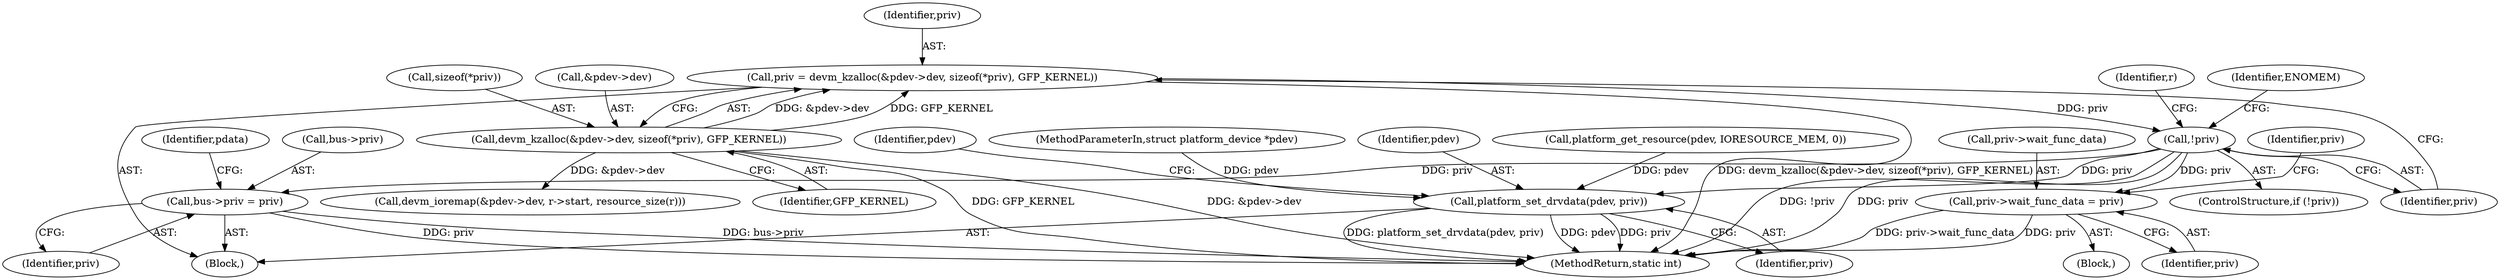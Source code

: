 digraph "0_linux_297a6961ffb8ff4dc66c9fbf53b924bd1dda05d5@pointer" {
"1000124" [label="(Call,priv = devm_kzalloc(&pdev->dev, sizeof(*priv), GFP_KERNEL))"];
"1000126" [label="(Call,devm_kzalloc(&pdev->dev, sizeof(*priv), GFP_KERNEL))"];
"1000136" [label="(Call,!priv)"];
"1000200" [label="(Call,bus->priv = priv)"];
"1000243" [label="(Call,priv->wait_func_data = priv)"];
"1000303" [label="(Call,platform_set_drvdata(pdev, priv))"];
"1000322" [label="(MethodReturn,static int)"];
"1000143" [label="(Call,platform_get_resource(pdev, IORESOURCE_MEM, 0))"];
"1000142" [label="(Identifier,r)"];
"1000305" [label="(Identifier,priv)"];
"1000303" [label="(Call,platform_set_drvdata(pdev, priv))"];
"1000206" [label="(Identifier,pdata)"];
"1000309" [label="(Identifier,pdev)"];
"1000136" [label="(Call,!priv)"];
"1000247" [label="(Identifier,priv)"];
"1000140" [label="(Identifier,ENOMEM)"];
"1000244" [label="(Call,priv->wait_func_data)"];
"1000131" [label="(Call,sizeof(*priv))"];
"1000134" [label="(Identifier,GFP_KERNEL)"];
"1000103" [label="(Block,)"];
"1000102" [label="(MethodParameterIn,struct platform_device *pdev)"];
"1000135" [label="(ControlStructure,if (!priv))"];
"1000204" [label="(Identifier,priv)"];
"1000137" [label="(Identifier,priv)"];
"1000243" [label="(Call,priv->wait_func_data = priv)"];
"1000125" [label="(Identifier,priv)"];
"1000157" [label="(Call,devm_ioremap(&pdev->dev, r->start, resource_size(r)))"];
"1000200" [label="(Call,bus->priv = priv)"];
"1000304" [label="(Identifier,pdev)"];
"1000250" [label="(Identifier,priv)"];
"1000126" [label="(Call,devm_kzalloc(&pdev->dev, sizeof(*priv), GFP_KERNEL))"];
"1000124" [label="(Call,priv = devm_kzalloc(&pdev->dev, sizeof(*priv), GFP_KERNEL))"];
"1000237" [label="(Block,)"];
"1000127" [label="(Call,&pdev->dev)"];
"1000201" [label="(Call,bus->priv)"];
"1000124" -> "1000103"  [label="AST: "];
"1000124" -> "1000126"  [label="CFG: "];
"1000125" -> "1000124"  [label="AST: "];
"1000126" -> "1000124"  [label="AST: "];
"1000137" -> "1000124"  [label="CFG: "];
"1000124" -> "1000322"  [label="DDG: devm_kzalloc(&pdev->dev, sizeof(*priv), GFP_KERNEL)"];
"1000126" -> "1000124"  [label="DDG: &pdev->dev"];
"1000126" -> "1000124"  [label="DDG: GFP_KERNEL"];
"1000124" -> "1000136"  [label="DDG: priv"];
"1000126" -> "1000134"  [label="CFG: "];
"1000127" -> "1000126"  [label="AST: "];
"1000131" -> "1000126"  [label="AST: "];
"1000134" -> "1000126"  [label="AST: "];
"1000126" -> "1000322"  [label="DDG: GFP_KERNEL"];
"1000126" -> "1000322"  [label="DDG: &pdev->dev"];
"1000126" -> "1000157"  [label="DDG: &pdev->dev"];
"1000136" -> "1000135"  [label="AST: "];
"1000136" -> "1000137"  [label="CFG: "];
"1000137" -> "1000136"  [label="AST: "];
"1000140" -> "1000136"  [label="CFG: "];
"1000142" -> "1000136"  [label="CFG: "];
"1000136" -> "1000322"  [label="DDG: !priv"];
"1000136" -> "1000322"  [label="DDG: priv"];
"1000136" -> "1000200"  [label="DDG: priv"];
"1000136" -> "1000243"  [label="DDG: priv"];
"1000136" -> "1000303"  [label="DDG: priv"];
"1000200" -> "1000103"  [label="AST: "];
"1000200" -> "1000204"  [label="CFG: "];
"1000201" -> "1000200"  [label="AST: "];
"1000204" -> "1000200"  [label="AST: "];
"1000206" -> "1000200"  [label="CFG: "];
"1000200" -> "1000322"  [label="DDG: bus->priv"];
"1000200" -> "1000322"  [label="DDG: priv"];
"1000243" -> "1000237"  [label="AST: "];
"1000243" -> "1000247"  [label="CFG: "];
"1000244" -> "1000243"  [label="AST: "];
"1000247" -> "1000243"  [label="AST: "];
"1000250" -> "1000243"  [label="CFG: "];
"1000243" -> "1000322"  [label="DDG: priv->wait_func_data"];
"1000243" -> "1000322"  [label="DDG: priv"];
"1000303" -> "1000103"  [label="AST: "];
"1000303" -> "1000305"  [label="CFG: "];
"1000304" -> "1000303"  [label="AST: "];
"1000305" -> "1000303"  [label="AST: "];
"1000309" -> "1000303"  [label="CFG: "];
"1000303" -> "1000322"  [label="DDG: platform_set_drvdata(pdev, priv)"];
"1000303" -> "1000322"  [label="DDG: pdev"];
"1000303" -> "1000322"  [label="DDG: priv"];
"1000143" -> "1000303"  [label="DDG: pdev"];
"1000102" -> "1000303"  [label="DDG: pdev"];
}
